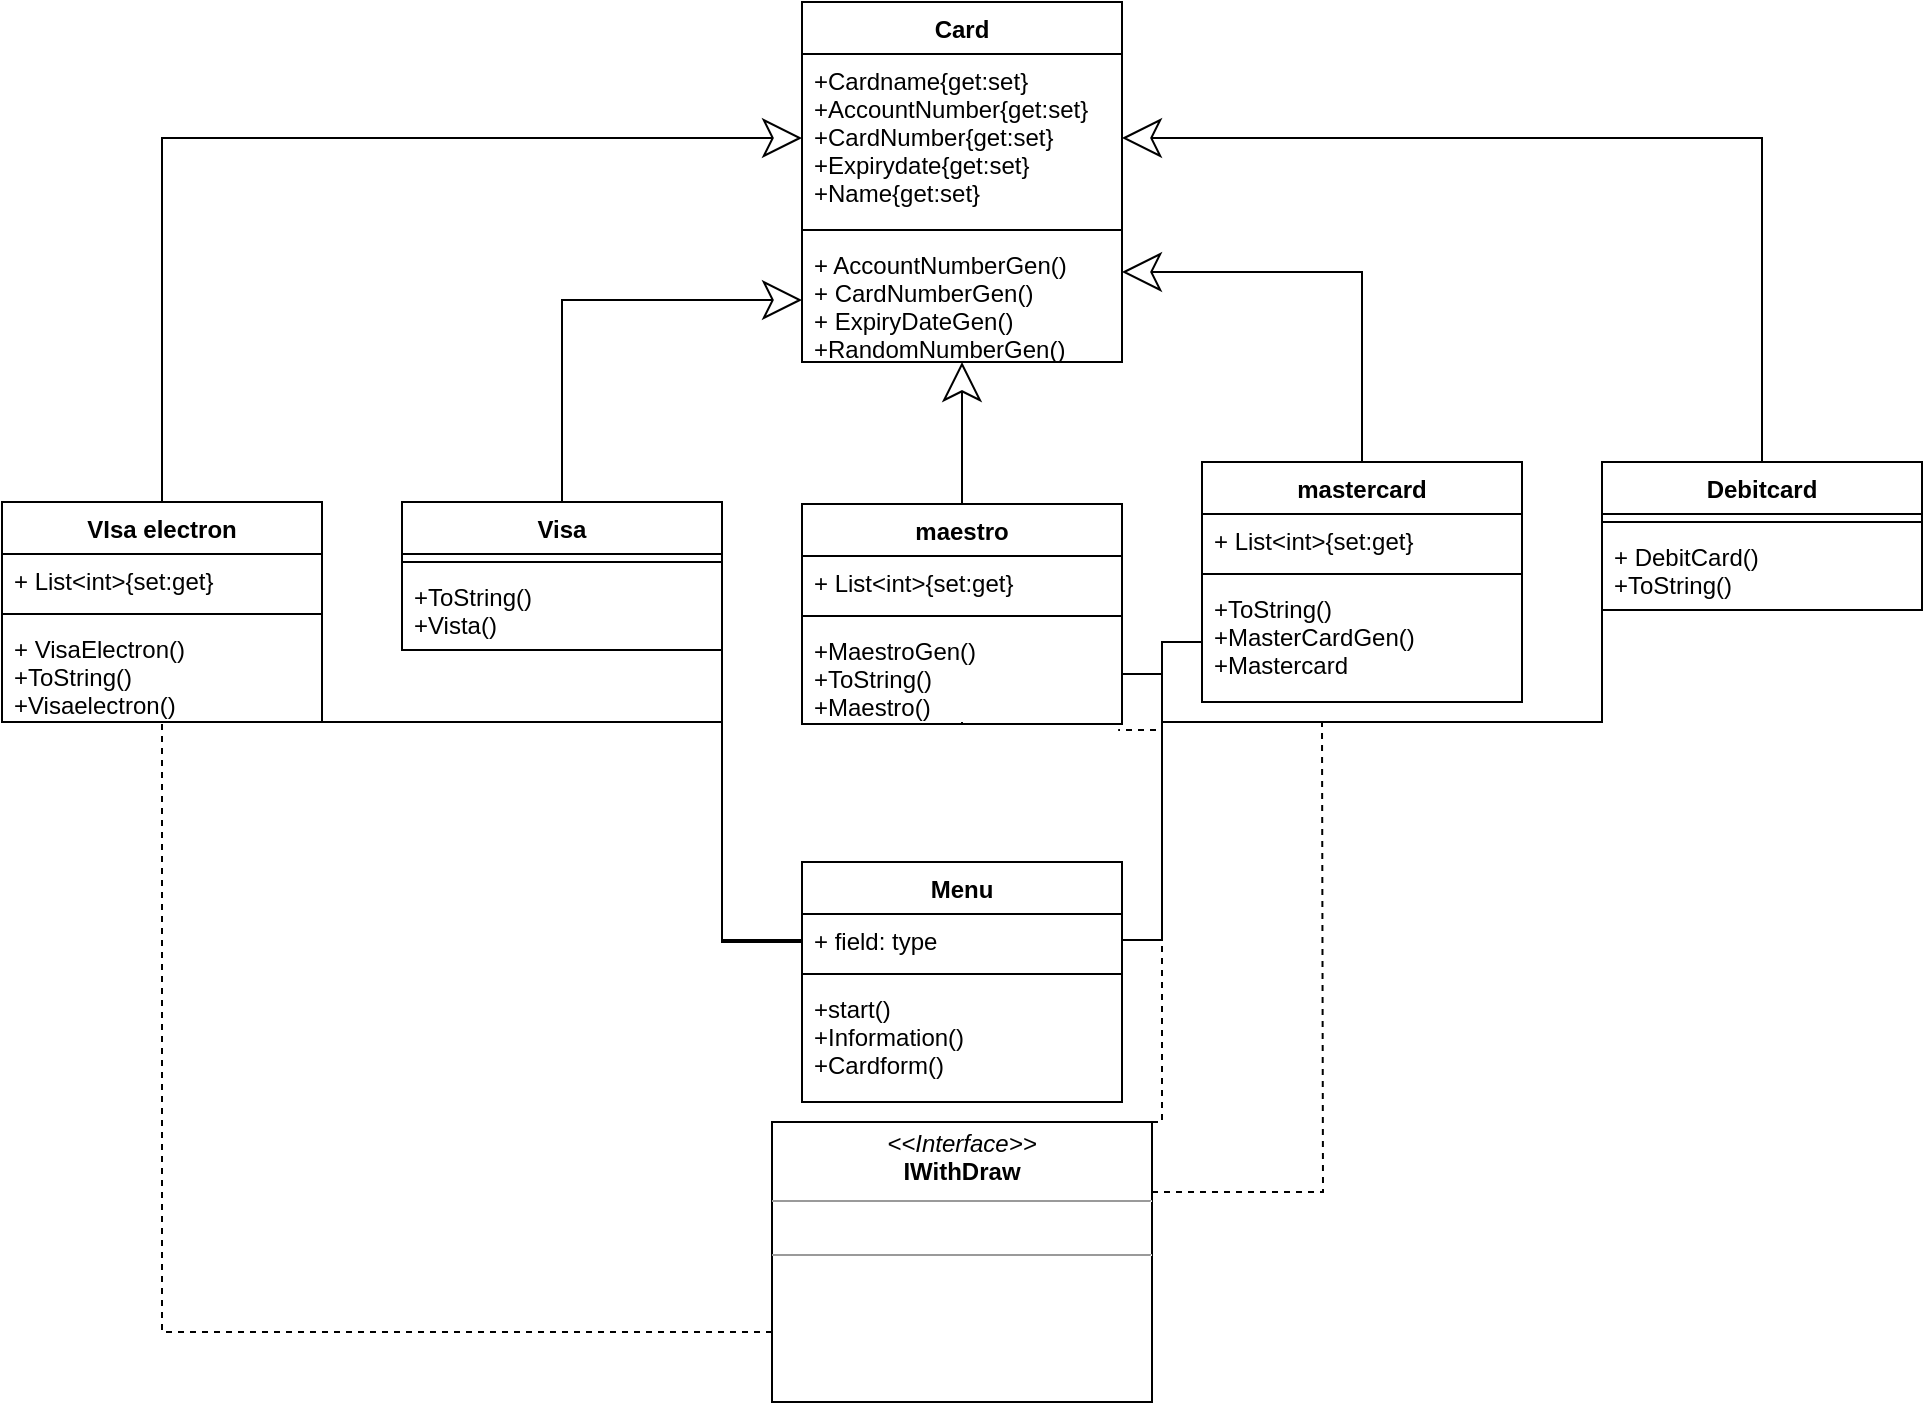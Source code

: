 <mxfile version="13.8.8" type="device"><diagram id="C5RBs43oDa-KdzZeNtuy" name="Page-1"><mxGraphModel dx="1804" dy="720" grid="1" gridSize="10" guides="1" tooltips="1" connect="1" arrows="1" fold="1" page="1" pageScale="1" pageWidth="827" pageHeight="1169" math="0" shadow="0"><root><mxCell id="WIyWlLk6GJQsqaUBKTNV-0"/><mxCell id="WIyWlLk6GJQsqaUBKTNV-1" parent="WIyWlLk6GJQsqaUBKTNV-0"/><mxCell id="YWu1NJU29CpjO8R1DP7H-0" value="Card" style="swimlane;fontStyle=1;align=center;verticalAlign=top;childLayout=stackLayout;horizontal=1;startSize=26;horizontalStack=0;resizeParent=1;resizeParentMax=0;resizeLast=0;collapsible=1;marginBottom=0;" parent="WIyWlLk6GJQsqaUBKTNV-1" vertex="1"><mxGeometry x="360" y="130" width="160" height="180" as="geometry"/></mxCell><mxCell id="YWu1NJU29CpjO8R1DP7H-1" value="+Cardname{get:set}&#xA;+AccountNumber{get:set}&#xA;+CardNumber{get:set}&#xA;+Expirydate{get:set}&#xA;+Name{get:set}&#xA;&#xA;" style="text;strokeColor=none;fillColor=none;align=left;verticalAlign=top;spacingLeft=4;spacingRight=4;overflow=hidden;rotatable=0;points=[[0,0.5],[1,0.5]];portConstraint=eastwest;" parent="YWu1NJU29CpjO8R1DP7H-0" vertex="1"><mxGeometry y="26" width="160" height="84" as="geometry"/></mxCell><mxCell id="YWu1NJU29CpjO8R1DP7H-2" value="" style="line;strokeWidth=1;fillColor=none;align=left;verticalAlign=middle;spacingTop=-1;spacingLeft=3;spacingRight=3;rotatable=0;labelPosition=right;points=[];portConstraint=eastwest;" parent="YWu1NJU29CpjO8R1DP7H-0" vertex="1"><mxGeometry y="110" width="160" height="8" as="geometry"/></mxCell><mxCell id="YWu1NJU29CpjO8R1DP7H-3" value="+ AccountNumberGen()&#xA;+ CardNumberGen()&#xA;+ ExpiryDateGen()&#xA;+RandomNumberGen()&#xA;" style="text;strokeColor=none;fillColor=none;align=left;verticalAlign=top;spacingLeft=4;spacingRight=4;overflow=hidden;rotatable=0;points=[[0,0.5],[1,0.5]];portConstraint=eastwest;" parent="YWu1NJU29CpjO8R1DP7H-0" vertex="1"><mxGeometry y="118" width="160" height="62" as="geometry"/></mxCell><mxCell id="YWu1NJU29CpjO8R1DP7H-25" style="edgeStyle=orthogonalEdgeStyle;rounded=0;orthogonalLoop=1;jettySize=auto;html=1;exitX=0.5;exitY=0;exitDx=0;exitDy=0;entryX=0;entryY=0.5;entryDx=0;entryDy=0;endArrow=classic;endFill=0;endSize=17;" parent="WIyWlLk6GJQsqaUBKTNV-1" source="YWu1NJU29CpjO8R1DP7H-4" target="YWu1NJU29CpjO8R1DP7H-1" edge="1"><mxGeometry relative="1" as="geometry"><Array as="points"><mxPoint x="40" y="198"/></Array></mxGeometry></mxCell><mxCell id="YWu1NJU29CpjO8R1DP7H-35" style="edgeStyle=orthogonalEdgeStyle;rounded=0;orthogonalLoop=1;jettySize=auto;html=1;exitX=1;exitY=0.75;exitDx=0;exitDy=0;entryX=0;entryY=0.5;entryDx=0;entryDy=0;endArrow=none;endFill=0;endSize=17;" parent="WIyWlLk6GJQsqaUBKTNV-1" source="YWu1NJU29CpjO8R1DP7H-4" target="YWu1NJU29CpjO8R1DP7H-23" edge="1"><mxGeometry relative="1" as="geometry"><Array as="points"><mxPoint x="120" y="490"/><mxPoint x="320" y="490"/><mxPoint x="320" y="600"/><mxPoint x="360" y="600"/></Array></mxGeometry></mxCell><mxCell id="YWu1NJU29CpjO8R1DP7H-4" value="VIsa electron" style="swimlane;fontStyle=1;align=center;verticalAlign=top;childLayout=stackLayout;horizontal=1;startSize=26;horizontalStack=0;resizeParent=1;resizeParentMax=0;resizeLast=0;collapsible=1;marginBottom=0;" parent="WIyWlLk6GJQsqaUBKTNV-1" vertex="1"><mxGeometry x="-40" y="380" width="160" height="110" as="geometry"/></mxCell><mxCell id="YWu1NJU29CpjO8R1DP7H-5" value="+ List&lt;int&gt;{set:get}" style="text;strokeColor=none;fillColor=none;align=left;verticalAlign=top;spacingLeft=4;spacingRight=4;overflow=hidden;rotatable=0;points=[[0,0.5],[1,0.5]];portConstraint=eastwest;" parent="YWu1NJU29CpjO8R1DP7H-4" vertex="1"><mxGeometry y="26" width="160" height="26" as="geometry"/></mxCell><mxCell id="YWu1NJU29CpjO8R1DP7H-6" value="" style="line;strokeWidth=1;fillColor=none;align=left;verticalAlign=middle;spacingTop=-1;spacingLeft=3;spacingRight=3;rotatable=0;labelPosition=right;points=[];portConstraint=eastwest;" parent="YWu1NJU29CpjO8R1DP7H-4" vertex="1"><mxGeometry y="52" width="160" height="8" as="geometry"/></mxCell><mxCell id="YWu1NJU29CpjO8R1DP7H-7" value="+ VisaElectron()&#xA;+ToString()&#xA;+Visaelectron()&#xA;&#xA;" style="text;strokeColor=none;fillColor=none;align=left;verticalAlign=top;spacingLeft=4;spacingRight=4;overflow=hidden;rotatable=0;points=[[0,0.5],[1,0.5]];portConstraint=eastwest;" parent="YWu1NJU29CpjO8R1DP7H-4" vertex="1"><mxGeometry y="60" width="160" height="50" as="geometry"/></mxCell><mxCell id="YWu1NJU29CpjO8R1DP7H-24" style="edgeStyle=orthogonalEdgeStyle;rounded=0;orthogonalLoop=1;jettySize=auto;html=1;exitX=0.5;exitY=0;exitDx=0;exitDy=0;entryX=0;entryY=0.5;entryDx=0;entryDy=0;endArrow=classic;endFill=0;endSize=17;" parent="WIyWlLk6GJQsqaUBKTNV-1" source="YWu1NJU29CpjO8R1DP7H-8" target="YWu1NJU29CpjO8R1DP7H-3" edge="1"><mxGeometry relative="1" as="geometry"/></mxCell><mxCell id="YWu1NJU29CpjO8R1DP7H-36" style="edgeStyle=orthogonalEdgeStyle;rounded=0;orthogonalLoop=1;jettySize=auto;html=1;exitX=1;exitY=0.75;exitDx=0;exitDy=0;entryX=0;entryY=0.5;entryDx=0;entryDy=0;endArrow=none;endFill=0;endSize=17;" parent="WIyWlLk6GJQsqaUBKTNV-1" source="YWu1NJU29CpjO8R1DP7H-8" target="YWu1NJU29CpjO8R1DP7H-21" edge="1"><mxGeometry relative="1" as="geometry"><Array as="points"><mxPoint x="320" y="599"/></Array></mxGeometry></mxCell><mxCell id="YWu1NJU29CpjO8R1DP7H-8" value="Visa" style="swimlane;fontStyle=1;align=center;verticalAlign=top;childLayout=stackLayout;horizontal=1;startSize=26;horizontalStack=0;resizeParent=1;resizeParentMax=0;resizeLast=0;collapsible=1;marginBottom=0;" parent="WIyWlLk6GJQsqaUBKTNV-1" vertex="1"><mxGeometry x="160" y="380" width="160" height="74" as="geometry"/></mxCell><mxCell id="YWu1NJU29CpjO8R1DP7H-10" value="" style="line;strokeWidth=1;fillColor=none;align=left;verticalAlign=middle;spacingTop=-1;spacingLeft=3;spacingRight=3;rotatable=0;labelPosition=right;points=[];portConstraint=eastwest;" parent="YWu1NJU29CpjO8R1DP7H-8" vertex="1"><mxGeometry y="26" width="160" height="8" as="geometry"/></mxCell><mxCell id="YWu1NJU29CpjO8R1DP7H-11" value="+ToString()&#xA;+Vista() &#xA;" style="text;strokeColor=none;fillColor=none;align=left;verticalAlign=top;spacingLeft=4;spacingRight=4;overflow=hidden;rotatable=0;points=[[0,0.5],[1,0.5]];portConstraint=eastwest;" parent="YWu1NJU29CpjO8R1DP7H-8" vertex="1"><mxGeometry y="34" width="160" height="40" as="geometry"/></mxCell><mxCell id="YWu1NJU29CpjO8R1DP7H-26" style="edgeStyle=orthogonalEdgeStyle;rounded=0;orthogonalLoop=1;jettySize=auto;html=1;exitX=0.5;exitY=0;exitDx=0;exitDy=0;entryX=1;entryY=0.75;entryDx=0;entryDy=0;endArrow=classic;endFill=0;endSize=17;" parent="WIyWlLk6GJQsqaUBKTNV-1" source="YWu1NJU29CpjO8R1DP7H-12" target="YWu1NJU29CpjO8R1DP7H-0" edge="1"><mxGeometry relative="1" as="geometry"/></mxCell><mxCell id="YWu1NJU29CpjO8R1DP7H-12" value="mastercard" style="swimlane;fontStyle=1;align=center;verticalAlign=top;childLayout=stackLayout;horizontal=1;startSize=26;horizontalStack=0;resizeParent=1;resizeParentMax=0;resizeLast=0;collapsible=1;marginBottom=0;" parent="WIyWlLk6GJQsqaUBKTNV-1" vertex="1"><mxGeometry x="560" y="360" width="160" height="120" as="geometry"/></mxCell><mxCell id="YWu1NJU29CpjO8R1DP7H-13" value="+ List&lt;int&gt;{set:get}" style="text;strokeColor=none;fillColor=none;align=left;verticalAlign=top;spacingLeft=4;spacingRight=4;overflow=hidden;rotatable=0;points=[[0,0.5],[1,0.5]];portConstraint=eastwest;" parent="YWu1NJU29CpjO8R1DP7H-12" vertex="1"><mxGeometry y="26" width="160" height="26" as="geometry"/></mxCell><mxCell id="YWu1NJU29CpjO8R1DP7H-14" value="" style="line;strokeWidth=1;fillColor=none;align=left;verticalAlign=middle;spacingTop=-1;spacingLeft=3;spacingRight=3;rotatable=0;labelPosition=right;points=[];portConstraint=eastwest;" parent="YWu1NJU29CpjO8R1DP7H-12" vertex="1"><mxGeometry y="52" width="160" height="8" as="geometry"/></mxCell><mxCell id="YWu1NJU29CpjO8R1DP7H-15" value="+ToString()&#xA;+MasterCardGen()&#xA;+Mastercard&#xA;" style="text;strokeColor=none;fillColor=none;align=left;verticalAlign=top;spacingLeft=4;spacingRight=4;overflow=hidden;rotatable=0;points=[[0,0.5],[1,0.5]];portConstraint=eastwest;" parent="YWu1NJU29CpjO8R1DP7H-12" vertex="1"><mxGeometry y="60" width="160" height="60" as="geometry"/></mxCell><mxCell id="YWu1NJU29CpjO8R1DP7H-27" style="edgeStyle=orthogonalEdgeStyle;rounded=0;orthogonalLoop=1;jettySize=auto;html=1;exitX=0.5;exitY=0;exitDx=0;exitDy=0;endArrow=classic;endFill=0;endSize=17;" parent="WIyWlLk6GJQsqaUBKTNV-1" source="YWu1NJU29CpjO8R1DP7H-16" target="YWu1NJU29CpjO8R1DP7H-1" edge="1"><mxGeometry relative="1" as="geometry"/></mxCell><mxCell id="YWu1NJU29CpjO8R1DP7H-16" value="Debitcard" style="swimlane;fontStyle=1;align=center;verticalAlign=top;childLayout=stackLayout;horizontal=1;startSize=26;horizontalStack=0;resizeParent=1;resizeParentMax=0;resizeLast=0;collapsible=1;marginBottom=0;" parent="WIyWlLk6GJQsqaUBKTNV-1" vertex="1"><mxGeometry x="760" y="360" width="160" height="74" as="geometry"/></mxCell><mxCell id="YWu1NJU29CpjO8R1DP7H-18" value="" style="line;strokeWidth=1;fillColor=none;align=left;verticalAlign=middle;spacingTop=-1;spacingLeft=3;spacingRight=3;rotatable=0;labelPosition=right;points=[];portConstraint=eastwest;" parent="YWu1NJU29CpjO8R1DP7H-16" vertex="1"><mxGeometry y="26" width="160" height="8" as="geometry"/></mxCell><mxCell id="YWu1NJU29CpjO8R1DP7H-19" value="+ DebitCard()&#xA;+ToString()&#xA;&#xA;" style="text;strokeColor=none;fillColor=none;align=left;verticalAlign=top;spacingLeft=4;spacingRight=4;overflow=hidden;rotatable=0;points=[[0,0.5],[1,0.5]];portConstraint=eastwest;" parent="YWu1NJU29CpjO8R1DP7H-16" vertex="1"><mxGeometry y="34" width="160" height="40" as="geometry"/></mxCell><mxCell id="YWu1NJU29CpjO8R1DP7H-20" value="Menu" style="swimlane;fontStyle=1;align=center;verticalAlign=top;childLayout=stackLayout;horizontal=1;startSize=26;horizontalStack=0;resizeParent=1;resizeParentMax=0;resizeLast=0;collapsible=1;marginBottom=0;" parent="WIyWlLk6GJQsqaUBKTNV-1" vertex="1"><mxGeometry x="360" y="560" width="160" height="120" as="geometry"/></mxCell><mxCell id="YWu1NJU29CpjO8R1DP7H-21" value="+ field: type" style="text;strokeColor=none;fillColor=none;align=left;verticalAlign=top;spacingLeft=4;spacingRight=4;overflow=hidden;rotatable=0;points=[[0,0.5],[1,0.5]];portConstraint=eastwest;" parent="YWu1NJU29CpjO8R1DP7H-20" vertex="1"><mxGeometry y="26" width="160" height="26" as="geometry"/></mxCell><mxCell id="YWu1NJU29CpjO8R1DP7H-22" value="" style="line;strokeWidth=1;fillColor=none;align=left;verticalAlign=middle;spacingTop=-1;spacingLeft=3;spacingRight=3;rotatable=0;labelPosition=right;points=[];portConstraint=eastwest;" parent="YWu1NJU29CpjO8R1DP7H-20" vertex="1"><mxGeometry y="52" width="160" height="8" as="geometry"/></mxCell><mxCell id="YWu1NJU29CpjO8R1DP7H-23" value="+start()&#xA;+Information()&#xA;+Cardform()&#xA;" style="text;strokeColor=none;fillColor=none;align=left;verticalAlign=top;spacingLeft=4;spacingRight=4;overflow=hidden;rotatable=0;points=[[0,0.5],[1,0.5]];portConstraint=eastwest;" parent="YWu1NJU29CpjO8R1DP7H-20" vertex="1"><mxGeometry y="60" width="160" height="60" as="geometry"/></mxCell><mxCell id="YWu1NJU29CpjO8R1DP7H-32" style="edgeStyle=orthogonalEdgeStyle;rounded=0;orthogonalLoop=1;jettySize=auto;html=1;exitX=0.5;exitY=0;exitDx=0;exitDy=0;entryX=0.5;entryY=1;entryDx=0;entryDy=0;endArrow=classic;endFill=0;endSize=17;" parent="WIyWlLk6GJQsqaUBKTNV-1" source="YWu1NJU29CpjO8R1DP7H-28" target="YWu1NJU29CpjO8R1DP7H-0" edge="1"><mxGeometry relative="1" as="geometry"/></mxCell><mxCell id="YWu1NJU29CpjO8R1DP7H-50" style="edgeStyle=orthogonalEdgeStyle;rounded=0;orthogonalLoop=1;jettySize=auto;html=1;exitX=0.5;exitY=1;exitDx=0;exitDy=0;dashed=1;endArrow=none;endFill=0;endSize=17;" parent="WIyWlLk6GJQsqaUBKTNV-1" source="YWu1NJU29CpjO8R1DP7H-28" edge="1"><mxGeometry relative="1" as="geometry"><mxPoint x="440" y="490" as="targetPoint"/></mxGeometry></mxCell><mxCell id="YWu1NJU29CpjO8R1DP7H-28" value="maestro" style="swimlane;fontStyle=1;align=center;verticalAlign=top;childLayout=stackLayout;horizontal=1;startSize=26;horizontalStack=0;resizeParent=1;resizeParentMax=0;resizeLast=0;collapsible=1;marginBottom=0;" parent="WIyWlLk6GJQsqaUBKTNV-1" vertex="1"><mxGeometry x="360" y="381" width="160" height="110" as="geometry"/></mxCell><mxCell id="YWu1NJU29CpjO8R1DP7H-29" value="+ List&lt;int&gt;{set:get}" style="text;strokeColor=none;fillColor=none;align=left;verticalAlign=top;spacingLeft=4;spacingRight=4;overflow=hidden;rotatable=0;points=[[0,0.5],[1,0.5]];portConstraint=eastwest;" parent="YWu1NJU29CpjO8R1DP7H-28" vertex="1"><mxGeometry y="26" width="160" height="26" as="geometry"/></mxCell><mxCell id="YWu1NJU29CpjO8R1DP7H-30" value="" style="line;strokeWidth=1;fillColor=none;align=left;verticalAlign=middle;spacingTop=-1;spacingLeft=3;spacingRight=3;rotatable=0;labelPosition=right;points=[];portConstraint=eastwest;" parent="YWu1NJU29CpjO8R1DP7H-28" vertex="1"><mxGeometry y="52" width="160" height="8" as="geometry"/></mxCell><mxCell id="YWu1NJU29CpjO8R1DP7H-31" value="+MaestroGen()&#xA;+ToString()&#xA;+Maestro()&#xA;" style="text;strokeColor=none;fillColor=none;align=left;verticalAlign=top;spacingLeft=4;spacingRight=4;overflow=hidden;rotatable=0;points=[[0,0.5],[1,0.5]];portConstraint=eastwest;" parent="YWu1NJU29CpjO8R1DP7H-28" vertex="1"><mxGeometry y="60" width="160" height="50" as="geometry"/></mxCell><mxCell id="YWu1NJU29CpjO8R1DP7H-46" style="edgeStyle=orthogonalEdgeStyle;rounded=0;orthogonalLoop=1;jettySize=auto;html=1;exitX=1;exitY=0.25;exitDx=0;exitDy=0;dashed=1;endArrow=none;endFill=0;endSize=17;" parent="WIyWlLk6GJQsqaUBKTNV-1" source="YWu1NJU29CpjO8R1DP7H-33" edge="1"><mxGeometry relative="1" as="geometry"><mxPoint x="620" y="490" as="targetPoint"/></mxGeometry></mxCell><mxCell id="YWu1NJU29CpjO8R1DP7H-48" style="edgeStyle=orthogonalEdgeStyle;rounded=0;orthogonalLoop=1;jettySize=auto;html=1;exitX=0;exitY=0.75;exitDx=0;exitDy=0;entryX=0.5;entryY=1;entryDx=0;entryDy=0;dashed=1;endArrow=none;endFill=0;endSize=17;" parent="WIyWlLk6GJQsqaUBKTNV-1" source="YWu1NJU29CpjO8R1DP7H-33" target="YWu1NJU29CpjO8R1DP7H-4" edge="1"><mxGeometry relative="1" as="geometry"/></mxCell><mxCell id="YWu1NJU29CpjO8R1DP7H-51" style="edgeStyle=orthogonalEdgeStyle;rounded=0;orthogonalLoop=1;jettySize=auto;html=1;exitX=1;exitY=0;exitDx=0;exitDy=0;entryX=0.988;entryY=1.06;entryDx=0;entryDy=0;entryPerimeter=0;dashed=1;endArrow=none;endFill=0;endSize=17;" parent="WIyWlLk6GJQsqaUBKTNV-1" source="YWu1NJU29CpjO8R1DP7H-33" target="YWu1NJU29CpjO8R1DP7H-31" edge="1"><mxGeometry relative="1" as="geometry"><Array as="points"><mxPoint x="540" y="690"/><mxPoint x="540" y="494"/></Array></mxGeometry></mxCell><mxCell id="YWu1NJU29CpjO8R1DP7H-33" value="&lt;p style=&quot;margin: 0px ; margin-top: 4px ; text-align: center&quot;&gt;&lt;i&gt;&amp;lt;&amp;lt;Interface&amp;gt;&amp;gt;&lt;/i&gt;&lt;br&gt;&lt;b&gt;IWithDraw&lt;/b&gt;&lt;/p&gt;&lt;hr size=&quot;1&quot;&gt;&lt;br&gt;&lt;hr size=&quot;1&quot;&gt;&lt;p style=&quot;margin: 0px ; margin-left: 4px&quot;&gt;&lt;br&gt;&lt;/p&gt;" style="verticalAlign=top;align=left;overflow=fill;fontSize=12;fontFamily=Helvetica;html=1;" parent="WIyWlLk6GJQsqaUBKTNV-1" vertex="1"><mxGeometry x="345" y="690" width="190" height="140" as="geometry"/></mxCell><mxCell id="YWu1NJU29CpjO8R1DP7H-37" style="edgeStyle=orthogonalEdgeStyle;rounded=0;orthogonalLoop=1;jettySize=auto;html=1;exitX=1;exitY=0.5;exitDx=0;exitDy=0;entryX=1;entryY=0.5;entryDx=0;entryDy=0;endArrow=none;endFill=0;endSize=17;" parent="WIyWlLk6GJQsqaUBKTNV-1" source="YWu1NJU29CpjO8R1DP7H-31" target="YWu1NJU29CpjO8R1DP7H-21" edge="1"><mxGeometry relative="1" as="geometry"/></mxCell><mxCell id="YWu1NJU29CpjO8R1DP7H-38" style="edgeStyle=orthogonalEdgeStyle;rounded=0;orthogonalLoop=1;jettySize=auto;html=1;exitX=0;exitY=0.5;exitDx=0;exitDy=0;entryX=1;entryY=0.5;entryDx=0;entryDy=0;endArrow=none;endFill=0;endSize=17;" parent="WIyWlLk6GJQsqaUBKTNV-1" source="YWu1NJU29CpjO8R1DP7H-15" target="YWu1NJU29CpjO8R1DP7H-21" edge="1"><mxGeometry relative="1" as="geometry"/></mxCell><mxCell id="YWu1NJU29CpjO8R1DP7H-39" style="edgeStyle=orthogonalEdgeStyle;rounded=0;orthogonalLoop=1;jettySize=auto;html=1;exitX=0;exitY=0.5;exitDx=0;exitDy=0;entryX=1;entryY=0.5;entryDx=0;entryDy=0;endArrow=none;endFill=0;endSize=17;" parent="WIyWlLk6GJQsqaUBKTNV-1" source="YWu1NJU29CpjO8R1DP7H-19" target="YWu1NJU29CpjO8R1DP7H-21" edge="1"><mxGeometry relative="1" as="geometry"><Array as="points"><mxPoint x="760" y="490"/><mxPoint x="540" y="490"/><mxPoint x="540" y="599"/></Array></mxGeometry></mxCell></root></mxGraphModel></diagram></mxfile>